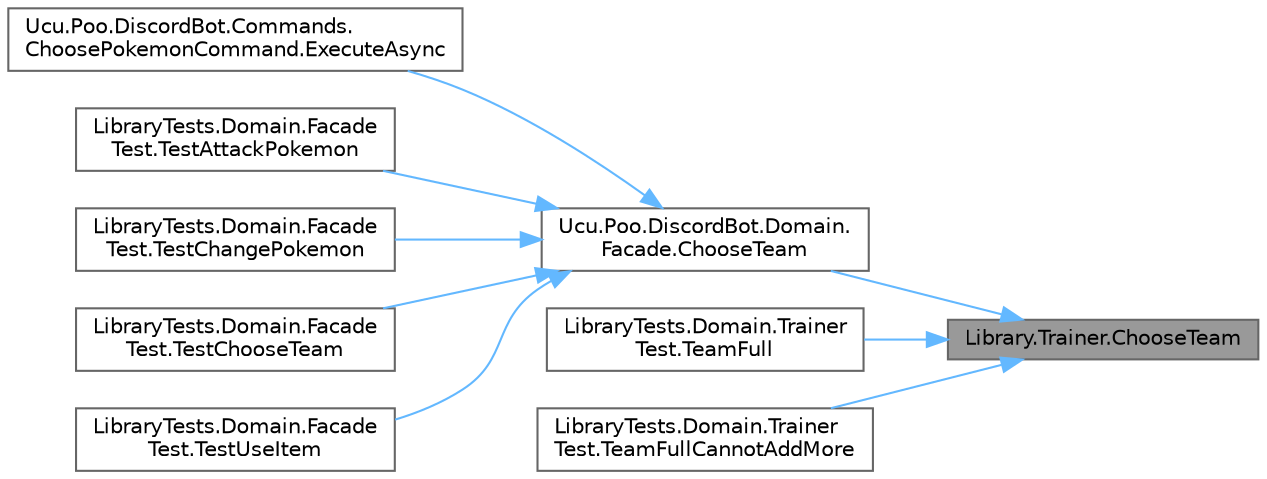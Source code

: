 digraph "Library.Trainer.ChooseTeam"
{
 // INTERACTIVE_SVG=YES
 // LATEX_PDF_SIZE
  bgcolor="transparent";
  edge [fontname=Helvetica,fontsize=10,labelfontname=Helvetica,labelfontsize=10];
  node [fontname=Helvetica,fontsize=10,shape=box,height=0.2,width=0.4];
  rankdir="RL";
  Node1 [id="Node000001",label="Library.Trainer.ChooseTeam",height=0.2,width=0.4,color="gray40", fillcolor="grey60", style="filled", fontcolor="black",tooltip="Permite al entrenador elegir un Pokémon para agregar a su equipo."];
  Node1 -> Node2 [id="edge1_Node000001_Node000002",dir="back",color="steelblue1",style="solid",tooltip=" "];
  Node2 [id="Node000002",label="Ucu.Poo.DiscordBot.Domain.\lFacade.ChooseTeam",height=0.2,width=0.4,color="grey40", fillcolor="white", style="filled",URL="$classUcu_1_1Poo_1_1DiscordBot_1_1Domain_1_1Facade.html#a74ed2a7a276d35cb687fd3d026d02026",tooltip="Permite al jugador elegir un equipo de Pokémon para una batalla."];
  Node2 -> Node3 [id="edge2_Node000002_Node000003",dir="back",color="steelblue1",style="solid",tooltip=" "];
  Node3 [id="Node000003",label="Ucu.Poo.DiscordBot.Commands.\lChoosePokemonCommand.ExecuteAsync",height=0.2,width=0.4,color="grey40", fillcolor="white", style="filled",URL="$classUcu_1_1Poo_1_1DiscordBot_1_1Commands_1_1ChoosePokemonCommand.html#a0808042d44334564daacc674fb064ca3",tooltip="Implementa el comando 'battle'. Este comando une al jugador que envía el mensaje a la lista de jugado..."];
  Node2 -> Node4 [id="edge3_Node000002_Node000004",dir="back",color="steelblue1",style="solid",tooltip=" "];
  Node4 [id="Node000004",label="LibraryTests.Domain.Facade\lTest.TestAttackPokemon",height=0.2,width=0.4,color="grey40", fillcolor="white", style="filled",URL="$classLibraryTests_1_1Domain_1_1FacadeTest.html#a7be9a2af7252b22d9c51cba977724369",tooltip="Prueba la funcionalidad de realizar un ataque con un Pokémon durante una batalla."];
  Node2 -> Node5 [id="edge4_Node000002_Node000005",dir="back",color="steelblue1",style="solid",tooltip=" "];
  Node5 [id="Node000005",label="LibraryTests.Domain.Facade\lTest.TestChangePokemon",height=0.2,width=0.4,color="grey40", fillcolor="white", style="filled",URL="$classLibraryTests_1_1Domain_1_1FacadeTest.html#ac632d11b80e25166be0ac302876780f3",tooltip="Prueba la funcionalidad de cambiar el Pokémon activo durante una batalla."];
  Node2 -> Node6 [id="edge5_Node000002_Node000006",dir="back",color="steelblue1",style="solid",tooltip=" "];
  Node6 [id="Node000006",label="LibraryTests.Domain.Facade\lTest.TestChooseTeam",height=0.2,width=0.4,color="grey40", fillcolor="white", style="filled",URL="$classLibraryTests_1_1Domain_1_1FacadeTest.html#aa438118edf550b225da0c38389d48422",tooltip="Prueba la funcionalidad de elegir un equipo de Pokémon para un jugador durante una batalla."];
  Node2 -> Node7 [id="edge6_Node000002_Node000007",dir="back",color="steelblue1",style="solid",tooltip=" "];
  Node7 [id="Node000007",label="LibraryTests.Domain.Facade\lTest.TestUseItem",height=0.2,width=0.4,color="grey40", fillcolor="white", style="filled",URL="$classLibraryTests_1_1Domain_1_1FacadeTest.html#a5d58c2e7e38f177c67df40f285c5f222",tooltip="Prueba la funcionalidad de usar un ítem durante una batalla."];
  Node1 -> Node8 [id="edge7_Node000001_Node000008",dir="back",color="steelblue1",style="solid",tooltip=" "];
  Node8 [id="Node000008",label="LibraryTests.Domain.Trainer\lTest.TeamFull",height=0.2,width=0.4,color="grey40", fillcolor="white", style="filled",URL="$classLibraryTests_1_1Domain_1_1TrainerTest.html#acf3c14e0fe31a9b91dd26d98fd5bc110",tooltip="Verifica que no se puede agregar más de 6 Pokémon al equipo del entrenador."];
  Node1 -> Node9 [id="edge8_Node000001_Node000009",dir="back",color="steelblue1",style="solid",tooltip=" "];
  Node9 [id="Node000009",label="LibraryTests.Domain.Trainer\lTest.TeamFullCannotAddMore",height=0.2,width=0.4,color="grey40", fillcolor="white", style="filled",URL="$classLibraryTests_1_1Domain_1_1TrainerTest.html#ae4157c9f73554b7355388e5ecea76beb",tooltip="Verifica que no se pueden agregar más Pokémon si el equipo ya está lleno."];
}
